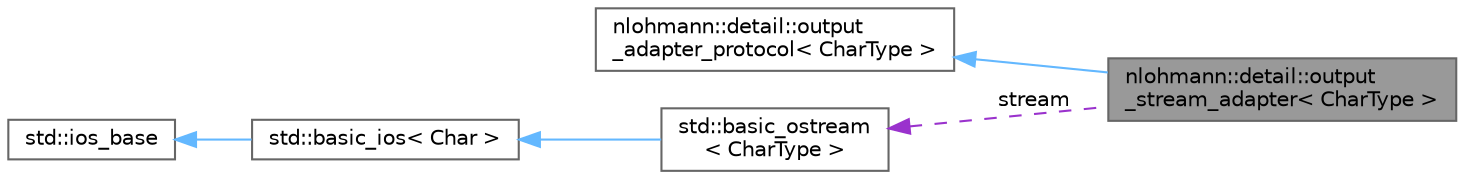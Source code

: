 digraph "nlohmann::detail::output_stream_adapter&lt; CharType &gt;"
{
 // LATEX_PDF_SIZE
  bgcolor="transparent";
  edge [fontname=Helvetica,fontsize=10,labelfontname=Helvetica,labelfontsize=10];
  node [fontname=Helvetica,fontsize=10,shape=box,height=0.2,width=0.4];
  rankdir="LR";
  Node1 [label="nlohmann::detail::output\l_stream_adapter\< CharType \>",height=0.2,width=0.4,color="gray40", fillcolor="grey60", style="filled", fontcolor="black",tooltip="output adapter for output streams"];
  Node2 -> Node1 [dir="back",color="steelblue1",style="solid"];
  Node2 [label="nlohmann::detail::output\l_adapter_protocol\< CharType \>",height=0.2,width=0.4,color="gray40", fillcolor="white", style="filled",URL="$a02019.html",tooltip="abstract output adapter interface"];
  Node3 -> Node1 [dir="back",color="darkorchid3",style="dashed",label=" stream" ];
  Node3 [label="std::basic_ostream\l\< CharType \>",height=0.2,width=0.4,color="gray40", fillcolor="white", style="filled",tooltip=" "];
  Node4 -> Node3 [dir="back",color="steelblue1",style="solid"];
  Node4 [label="std::basic_ios\< Char \>",height=0.2,width=0.4,color="gray40", fillcolor="white", style="filled",tooltip=" "];
  Node5 -> Node4 [dir="back",color="steelblue1",style="solid"];
  Node5 [label="std::ios_base",height=0.2,width=0.4,color="gray40", fillcolor="white", style="filled",tooltip=" "];
}
